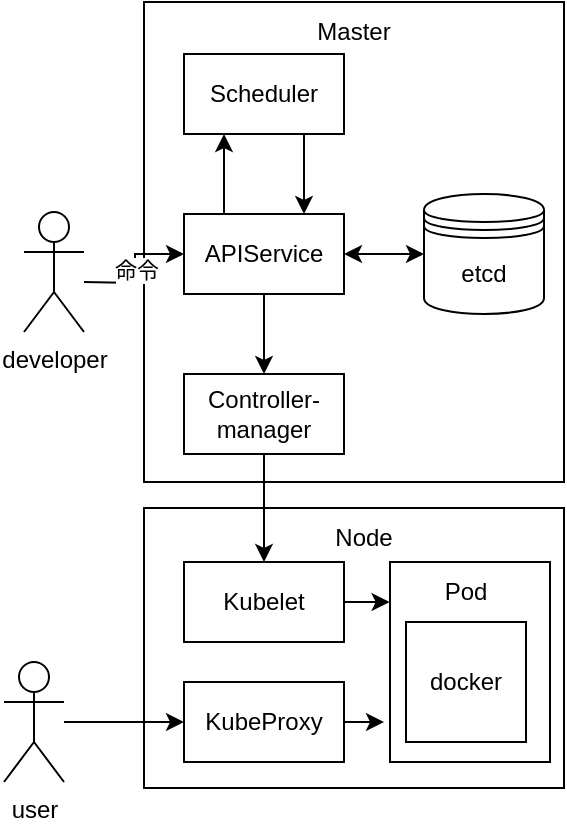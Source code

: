 <mxfile version="21.1.2" type="device">
  <diagram name="第 1 页" id="0TbEx5W6buaWTdHKwOai">
    <mxGraphModel dx="1036" dy="614" grid="1" gridSize="10" guides="1" tooltips="1" connect="1" arrows="1" fold="1" page="1" pageScale="1" pageWidth="583" pageHeight="827" math="0" shadow="0">
      <root>
        <mxCell id="0" />
        <mxCell id="1" parent="0" />
        <mxCell id="AvedEuT51jxjkHx-fKPW-13" value="" style="rounded=0;whiteSpace=wrap;html=1;" vertex="1" parent="1">
          <mxGeometry x="100" y="453" width="210" height="140" as="geometry" />
        </mxCell>
        <mxCell id="AvedEuT51jxjkHx-fKPW-11" value="" style="rounded=0;whiteSpace=wrap;html=1;" vertex="1" parent="1">
          <mxGeometry x="100" y="200" width="210" height="240" as="geometry" />
        </mxCell>
        <mxCell id="AvedEuT51jxjkHx-fKPW-1" value="etcd" style="shape=datastore;whiteSpace=wrap;html=1;" vertex="1" parent="1">
          <mxGeometry x="240" y="296" width="60" height="60" as="geometry" />
        </mxCell>
        <mxCell id="AvedEuT51jxjkHx-fKPW-6" value="命令" style="edgeStyle=orthogonalEdgeStyle;rounded=0;orthogonalLoop=1;jettySize=auto;html=1;entryX=0;entryY=0.5;entryDx=0;entryDy=0;" edge="1" parent="1" target="AvedEuT51jxjkHx-fKPW-3">
          <mxGeometry relative="1" as="geometry">
            <mxPoint x="70" y="340" as="sourcePoint" />
          </mxGeometry>
        </mxCell>
        <mxCell id="AvedEuT51jxjkHx-fKPW-2" value="developer" style="shape=umlActor;verticalLabelPosition=bottom;verticalAlign=top;html=1;outlineConnect=0;" vertex="1" parent="1">
          <mxGeometry x="40" y="305" width="30" height="60" as="geometry" />
        </mxCell>
        <mxCell id="AvedEuT51jxjkHx-fKPW-7" style="edgeStyle=orthogonalEdgeStyle;rounded=0;orthogonalLoop=1;jettySize=auto;html=1;exitX=0.25;exitY=0;exitDx=0;exitDy=0;entryX=0.25;entryY=1;entryDx=0;entryDy=0;" edge="1" parent="1" source="AvedEuT51jxjkHx-fKPW-3" target="AvedEuT51jxjkHx-fKPW-4">
          <mxGeometry relative="1" as="geometry" />
        </mxCell>
        <mxCell id="AvedEuT51jxjkHx-fKPW-9" style="edgeStyle=orthogonalEdgeStyle;rounded=0;orthogonalLoop=1;jettySize=auto;html=1;exitX=0.5;exitY=1;exitDx=0;exitDy=0;entryX=0.5;entryY=0;entryDx=0;entryDy=0;" edge="1" parent="1" source="AvedEuT51jxjkHx-fKPW-3" target="AvedEuT51jxjkHx-fKPW-5">
          <mxGeometry relative="1" as="geometry" />
        </mxCell>
        <mxCell id="AvedEuT51jxjkHx-fKPW-10" style="edgeStyle=orthogonalEdgeStyle;rounded=0;orthogonalLoop=1;jettySize=auto;html=1;exitX=1;exitY=0.5;exitDx=0;exitDy=0;entryX=0;entryY=0.5;entryDx=0;entryDy=0;startArrow=classic;startFill=1;" edge="1" parent="1" source="AvedEuT51jxjkHx-fKPW-3" target="AvedEuT51jxjkHx-fKPW-1">
          <mxGeometry relative="1" as="geometry" />
        </mxCell>
        <mxCell id="AvedEuT51jxjkHx-fKPW-3" value="APIService" style="rounded=0;whiteSpace=wrap;html=1;" vertex="1" parent="1">
          <mxGeometry x="120" y="306" width="80" height="40" as="geometry" />
        </mxCell>
        <mxCell id="AvedEuT51jxjkHx-fKPW-8" style="edgeStyle=orthogonalEdgeStyle;rounded=0;orthogonalLoop=1;jettySize=auto;html=1;exitX=0.75;exitY=1;exitDx=0;exitDy=0;entryX=0.75;entryY=0;entryDx=0;entryDy=0;" edge="1" parent="1" source="AvedEuT51jxjkHx-fKPW-4" target="AvedEuT51jxjkHx-fKPW-3">
          <mxGeometry relative="1" as="geometry" />
        </mxCell>
        <mxCell id="AvedEuT51jxjkHx-fKPW-4" value="Scheduler" style="rounded=0;whiteSpace=wrap;html=1;" vertex="1" parent="1">
          <mxGeometry x="120" y="226" width="80" height="40" as="geometry" />
        </mxCell>
        <mxCell id="AvedEuT51jxjkHx-fKPW-22" style="edgeStyle=orthogonalEdgeStyle;rounded=0;orthogonalLoop=1;jettySize=auto;html=1;exitX=0.5;exitY=1;exitDx=0;exitDy=0;entryX=0.5;entryY=0;entryDx=0;entryDy=0;" edge="1" parent="1" source="AvedEuT51jxjkHx-fKPW-5" target="AvedEuT51jxjkHx-fKPW-14">
          <mxGeometry relative="1" as="geometry" />
        </mxCell>
        <mxCell id="AvedEuT51jxjkHx-fKPW-5" value="Controller-manager" style="rounded=0;whiteSpace=wrap;html=1;" vertex="1" parent="1">
          <mxGeometry x="120" y="386" width="80" height="40" as="geometry" />
        </mxCell>
        <mxCell id="AvedEuT51jxjkHx-fKPW-12" value="Master" style="text;html=1;strokeColor=none;fillColor=none;align=center;verticalAlign=middle;whiteSpace=wrap;rounded=0;" vertex="1" parent="1">
          <mxGeometry x="175" y="200" width="60" height="30" as="geometry" />
        </mxCell>
        <mxCell id="AvedEuT51jxjkHx-fKPW-30" style="edgeStyle=orthogonalEdgeStyle;rounded=0;orthogonalLoop=1;jettySize=auto;html=1;exitX=1;exitY=0.5;exitDx=0;exitDy=0;entryX=-0.002;entryY=0.191;entryDx=0;entryDy=0;entryPerimeter=0;" edge="1" parent="1" source="AvedEuT51jxjkHx-fKPW-14" target="AvedEuT51jxjkHx-fKPW-17">
          <mxGeometry relative="1" as="geometry" />
        </mxCell>
        <mxCell id="AvedEuT51jxjkHx-fKPW-14" value="Kubelet" style="rounded=0;whiteSpace=wrap;html=1;" vertex="1" parent="1">
          <mxGeometry x="120" y="480" width="80" height="40" as="geometry" />
        </mxCell>
        <mxCell id="AvedEuT51jxjkHx-fKPW-32" style="edgeStyle=orthogonalEdgeStyle;rounded=0;orthogonalLoop=1;jettySize=auto;html=1;exitX=1;exitY=0.5;exitDx=0;exitDy=0;entryX=-0.038;entryY=0.799;entryDx=0;entryDy=0;entryPerimeter=0;" edge="1" parent="1" source="AvedEuT51jxjkHx-fKPW-15" target="AvedEuT51jxjkHx-fKPW-17">
          <mxGeometry relative="1" as="geometry" />
        </mxCell>
        <mxCell id="AvedEuT51jxjkHx-fKPW-15" value="KubeProxy" style="rounded=0;whiteSpace=wrap;html=1;" vertex="1" parent="1">
          <mxGeometry x="120" y="540" width="80" height="40" as="geometry" />
        </mxCell>
        <mxCell id="AvedEuT51jxjkHx-fKPW-16" style="edgeStyle=orthogonalEdgeStyle;rounded=0;orthogonalLoop=1;jettySize=auto;html=1;exitX=0.5;exitY=1;exitDx=0;exitDy=0;" edge="1" parent="1" source="AvedEuT51jxjkHx-fKPW-13" target="AvedEuT51jxjkHx-fKPW-13">
          <mxGeometry relative="1" as="geometry" />
        </mxCell>
        <mxCell id="AvedEuT51jxjkHx-fKPW-17" value="" style="rounded=0;whiteSpace=wrap;html=1;" vertex="1" parent="1">
          <mxGeometry x="223" y="480" width="80" height="100" as="geometry" />
        </mxCell>
        <mxCell id="AvedEuT51jxjkHx-fKPW-18" value="docker" style="rounded=0;whiteSpace=wrap;html=1;" vertex="1" parent="1">
          <mxGeometry x="231" y="510" width="60" height="60" as="geometry" />
        </mxCell>
        <mxCell id="AvedEuT51jxjkHx-fKPW-19" value="Pod" style="text;html=1;strokeColor=none;fillColor=none;align=center;verticalAlign=middle;whiteSpace=wrap;rounded=0;" vertex="1" parent="1">
          <mxGeometry x="231" y="480" width="60" height="30" as="geometry" />
        </mxCell>
        <mxCell id="AvedEuT51jxjkHx-fKPW-31" style="edgeStyle=orthogonalEdgeStyle;rounded=0;orthogonalLoop=1;jettySize=auto;html=1;entryX=0;entryY=0.5;entryDx=0;entryDy=0;" edge="1" parent="1" source="AvedEuT51jxjkHx-fKPW-20" target="AvedEuT51jxjkHx-fKPW-15">
          <mxGeometry relative="1" as="geometry" />
        </mxCell>
        <mxCell id="AvedEuT51jxjkHx-fKPW-20" value="user" style="shape=umlActor;verticalLabelPosition=bottom;verticalAlign=top;html=1;outlineConnect=0;" vertex="1" parent="1">
          <mxGeometry x="30" y="530" width="30" height="60" as="geometry" />
        </mxCell>
        <mxCell id="AvedEuT51jxjkHx-fKPW-33" value="Node" style="text;html=1;strokeColor=none;fillColor=none;align=center;verticalAlign=middle;whiteSpace=wrap;rounded=0;" vertex="1" parent="1">
          <mxGeometry x="180" y="453" width="60" height="30" as="geometry" />
        </mxCell>
      </root>
    </mxGraphModel>
  </diagram>
</mxfile>
